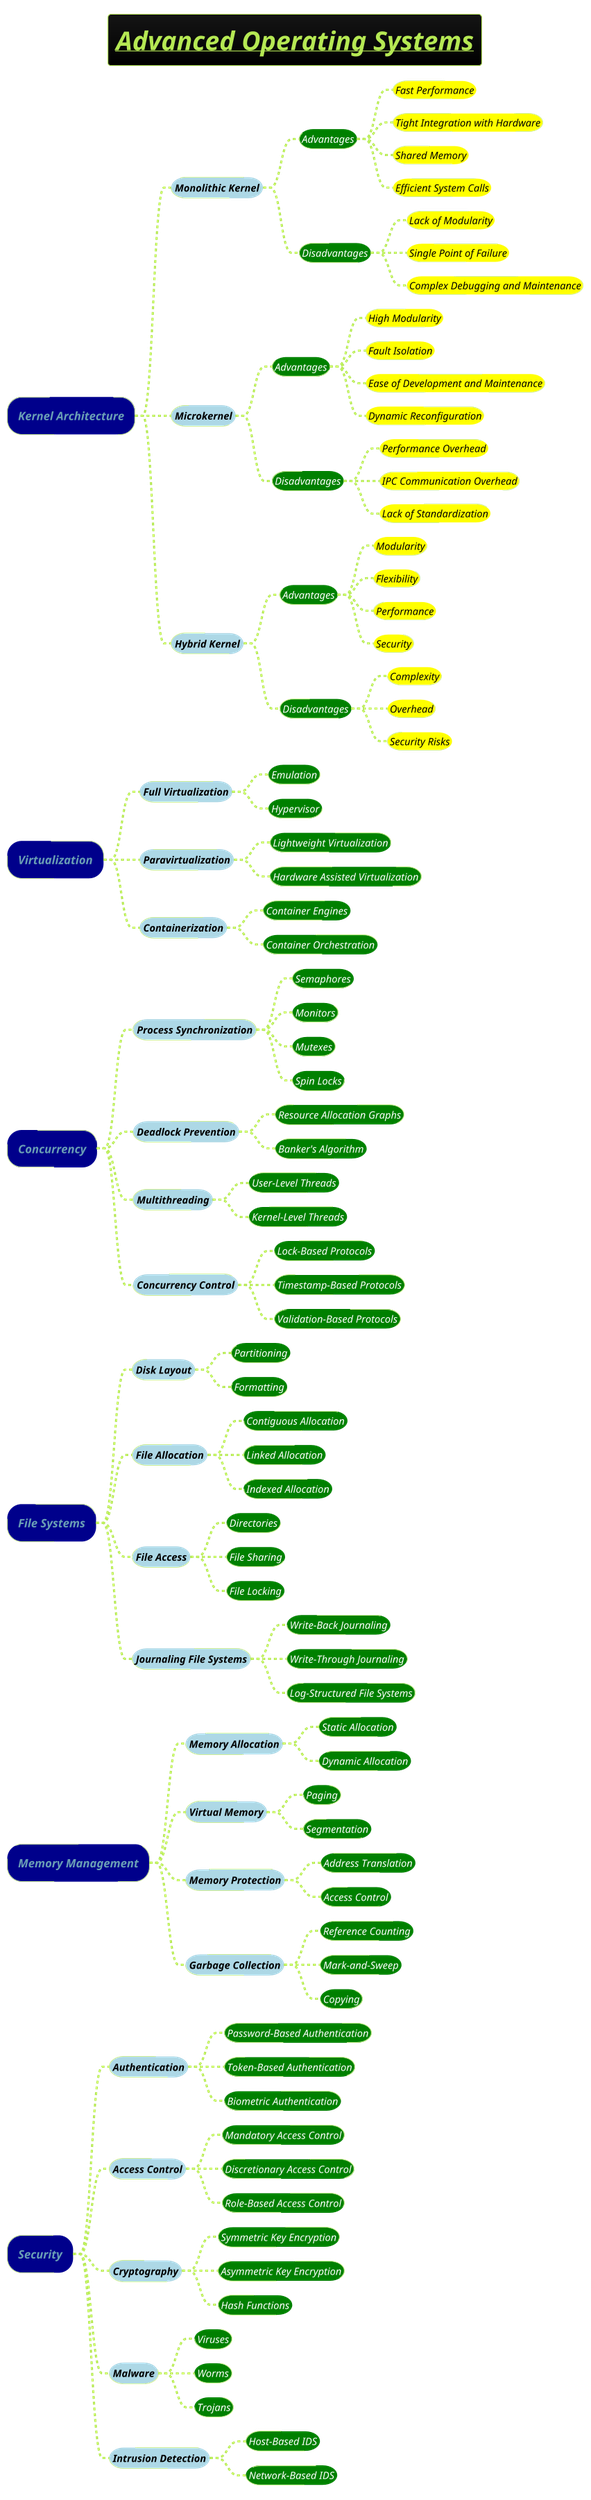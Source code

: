 @startmindmap


<style>
rootNode {
    LineStyle 8.0;
    LineColor red
    BackgroundColor white
    LineThickness 1.0
    RoundCorner 0
    Shadowing 1.0
}
Node {
    LineStyle 88.0;
    LineColor red
    BackgroundColor white
    LineThickness 1.0
    RoundCorner 1
    Shadowing 1.0
}
arrow {
    LineStyle 4
    LineThickness 1.0
    LineColor red
}
</style>


title =<i><u><b>Advanced Operating Systems
!theme hacker

*[#darkblue] <i>Kernel Architecture
**[#lightblue] <color #black><i><size:14>Monolithic Kernel
***[#green] <color #white><i><size:14>Advantages
****[#yellow] <color #black><i><size:14>Fast Performance
****[#yellow] <color #black><i><size:14>Tight Integration with Hardware
****[#yellow] <color #black><i><size:14>Shared Memory
****[#yellow] <color #black><i><size:14>Efficient System Calls
***[#green] <color #white><i><size:14>Disadvantages
****[#yellow] <color #black><i><size:14>Lack of Modularity
****[#yellow] <color #black><i><size:14>Single Point of Failure
****[#yellow] <color #black><i><size:14>Complex Debugging and Maintenance
**[#lightblue] <color #black><i><size:14>Microkernel
***[#green] <color #white><i><size:14>Advantages
****[#yellow] <color #black><i><size:14>High Modularity
****[#yellow] <color #black><i><size:14>Fault Isolation
****[#yellow] <color #black><i><size:14>Ease of Development and Maintenance
****[#yellow] <color #black><i><size:14>Dynamic Reconfiguration
***[#green] <color #white><i><size:14>Disadvantages
****[#yellow] <color #black><i><size:14>Performance Overhead
****[#yellow] <color #black><i><size:14>IPC Communication Overhead
****[#yellow] <color #black><i><size:14>Lack of Standardization
**[#lightblue] <color #black><i><size:14>Hybrid Kernel
***[#green] <color #white><i><size:14>Advantages
****[#yellow] <color #black><i><size:14>Modularity
****[#yellow] <color #black><i><size:14>Flexibility
****[#yellow] <color #black><i><size:14>Performance
****[#yellow] <color #black><i><size:14>Security
***[#green] <color #white><i><size:14>Disadvantages
****[#yellow] <color #black><i><size:14>Complexity
****[#yellow] <color #black><i><size:14>Overhead
****[#yellow] <color #black><i><size:14>Security Risks
*[#darkblue] <i>Virtualization
**[#lightblue] <color #black><i><size:14>Full Virtualization
***[#green] <color #white><i><size:14>Emulation
***[#green] <color #white><i><size:14>Hypervisor
**[#lightblue] <color #black><i><size:14>Paravirtualization
***[#green] <color #white><i><size:14>Lightweight Virtualization
***[#green] <color #white><i><size:14>Hardware Assisted Virtualization
**[#lightblue] <color #black><i><size:14>Containerization
***[#green] <color #white><i><size:14>Container Engines
***[#green] <color #white><i><size:14>Container Orchestration
*[#darkblue] <i>Concurrency
**[#lightblue] <color #black><i><size:14>Process Synchronization
***[#green] <color #white><i><size:14>Semaphores
***[#green] <color #white><i><size:14>Monitors
***[#green] <color #white><i><size:14>Mutexes
***[#green] <color #white><i><size:14>Spin Locks
**[#lightblue] <color #black><i><size:14>Deadlock Prevention
***[#green] <color #white><i><size:14>Resource Allocation Graphs
***[#green] <color #white><i><size:14>Banker's Algorithm
**[#lightblue] <color #black><i><size:14>Multithreading
***[#green] <color #white><i><size:14>User-Level Threads
***[#green] <color #white><i><size:14>Kernel-Level Threads
**[#lightblue] <color #black><i><size:14>Concurrency Control
***[#green] <color #white><i><size:14>Lock-Based Protocols
***[#green] <color #white><i><size:14>Timestamp-Based Protocols
***[#green] <color #white><i><size:14>Validation-Based Protocols
*[#darkblue] <i>File Systems
**[#lightblue] <color #black><i><size:14>Disk Layout
***[#green] <color #white><i><size:14>Partitioning
***[#green] <color #white><i><size:14>Formatting
**[#lightblue] <color #black><i><size:14>File Allocation
***[#green] <color #white><i><size:14>Contiguous Allocation
***[#green] <color #white><i><size:14>Linked Allocation
***[#green] <color #white><i><size:14>Indexed Allocation
**[#lightblue] <color #black><i><size:14>File Access
***[#green] <color #white><i><size:14>Directories
***[#green] <color #white><i><size:14>File Sharing
***[#green] <color #white><i><size:14>File Locking
**[#lightblue] <color #black><i><size:14>Journaling File Systems
***[#green] <color #white><i><size:14>Write-Back Journaling
***[#green] <color #white><i><size:14>Write-Through Journaling
***[#green] <color #white><i><size:14>Log-Structured File Systems
*[#darkblue] <i>Memory Management
**[#lightblue] <color #black><i><size:14>Memory Allocation
***[#green] <color #white><i><size:14>Static Allocation
***[#green] <color #white><i><size:14>Dynamic Allocation
**[#lightblue] <color #black><i><size:14>Virtual Memory
***[#green] <color #white><i><size:14>Paging
***[#green] <color #white><i><size:14>Segmentation
**[#lightblue] <color #black><i><size:14>Memory Protection
***[#green] <color #white><i><size:14>Address Translation
***[#green] <color #white><i><size:14>Access Control
**[#lightblue] <color #black><i><size:14>Garbage Collection
***[#green] <color #white><i><size:14>Reference Counting
***[#green] <color #white><i><size:14>Mark-and-Sweep
***[#green] <color #white><i><size:14>Copying
*[#darkblue] <i>Security
**[#lightblue] <color #black><i><size:14>Authentication
***[#green] <color #white><i><size:14>Password-Based Authentication
***[#green] <color #white><i><size:14>Token-Based Authentication
***[#green] <color #white><i><size:14>Biometric Authentication
**[#lightblue] <color #black><i><size:14>Access Control
***[#green] <color #white><i><size:14>Mandatory Access Control
***[#green] <color #white><i><size:14>Discretionary Access Control
***[#green] <color #white><i><size:14>Role-Based Access Control
**[#lightblue] <color #black><i><size:14>Cryptography
***[#green] <color #white><i><size:14>Symmetric Key Encryption
***[#green] <color #white><i><size:14>Asymmetric Key Encryption
***[#green] <color #white><i><size:14>Hash Functions
**[#lightblue] <color #black><i><size:14>Malware
***[#green] <color #white><i><size:14>Viruses
***[#green] <color #white><i><size:14>Worms
***[#green] <color #white><i><size:14>Trojans
**[#lightblue] <color #black><i><size:14>Intrusion Detection
***[#green] <color #white><i><size:14>Host-Based IDS
***[#green] <color #white><i><size:14>Network-Based IDS
@endmindmap
